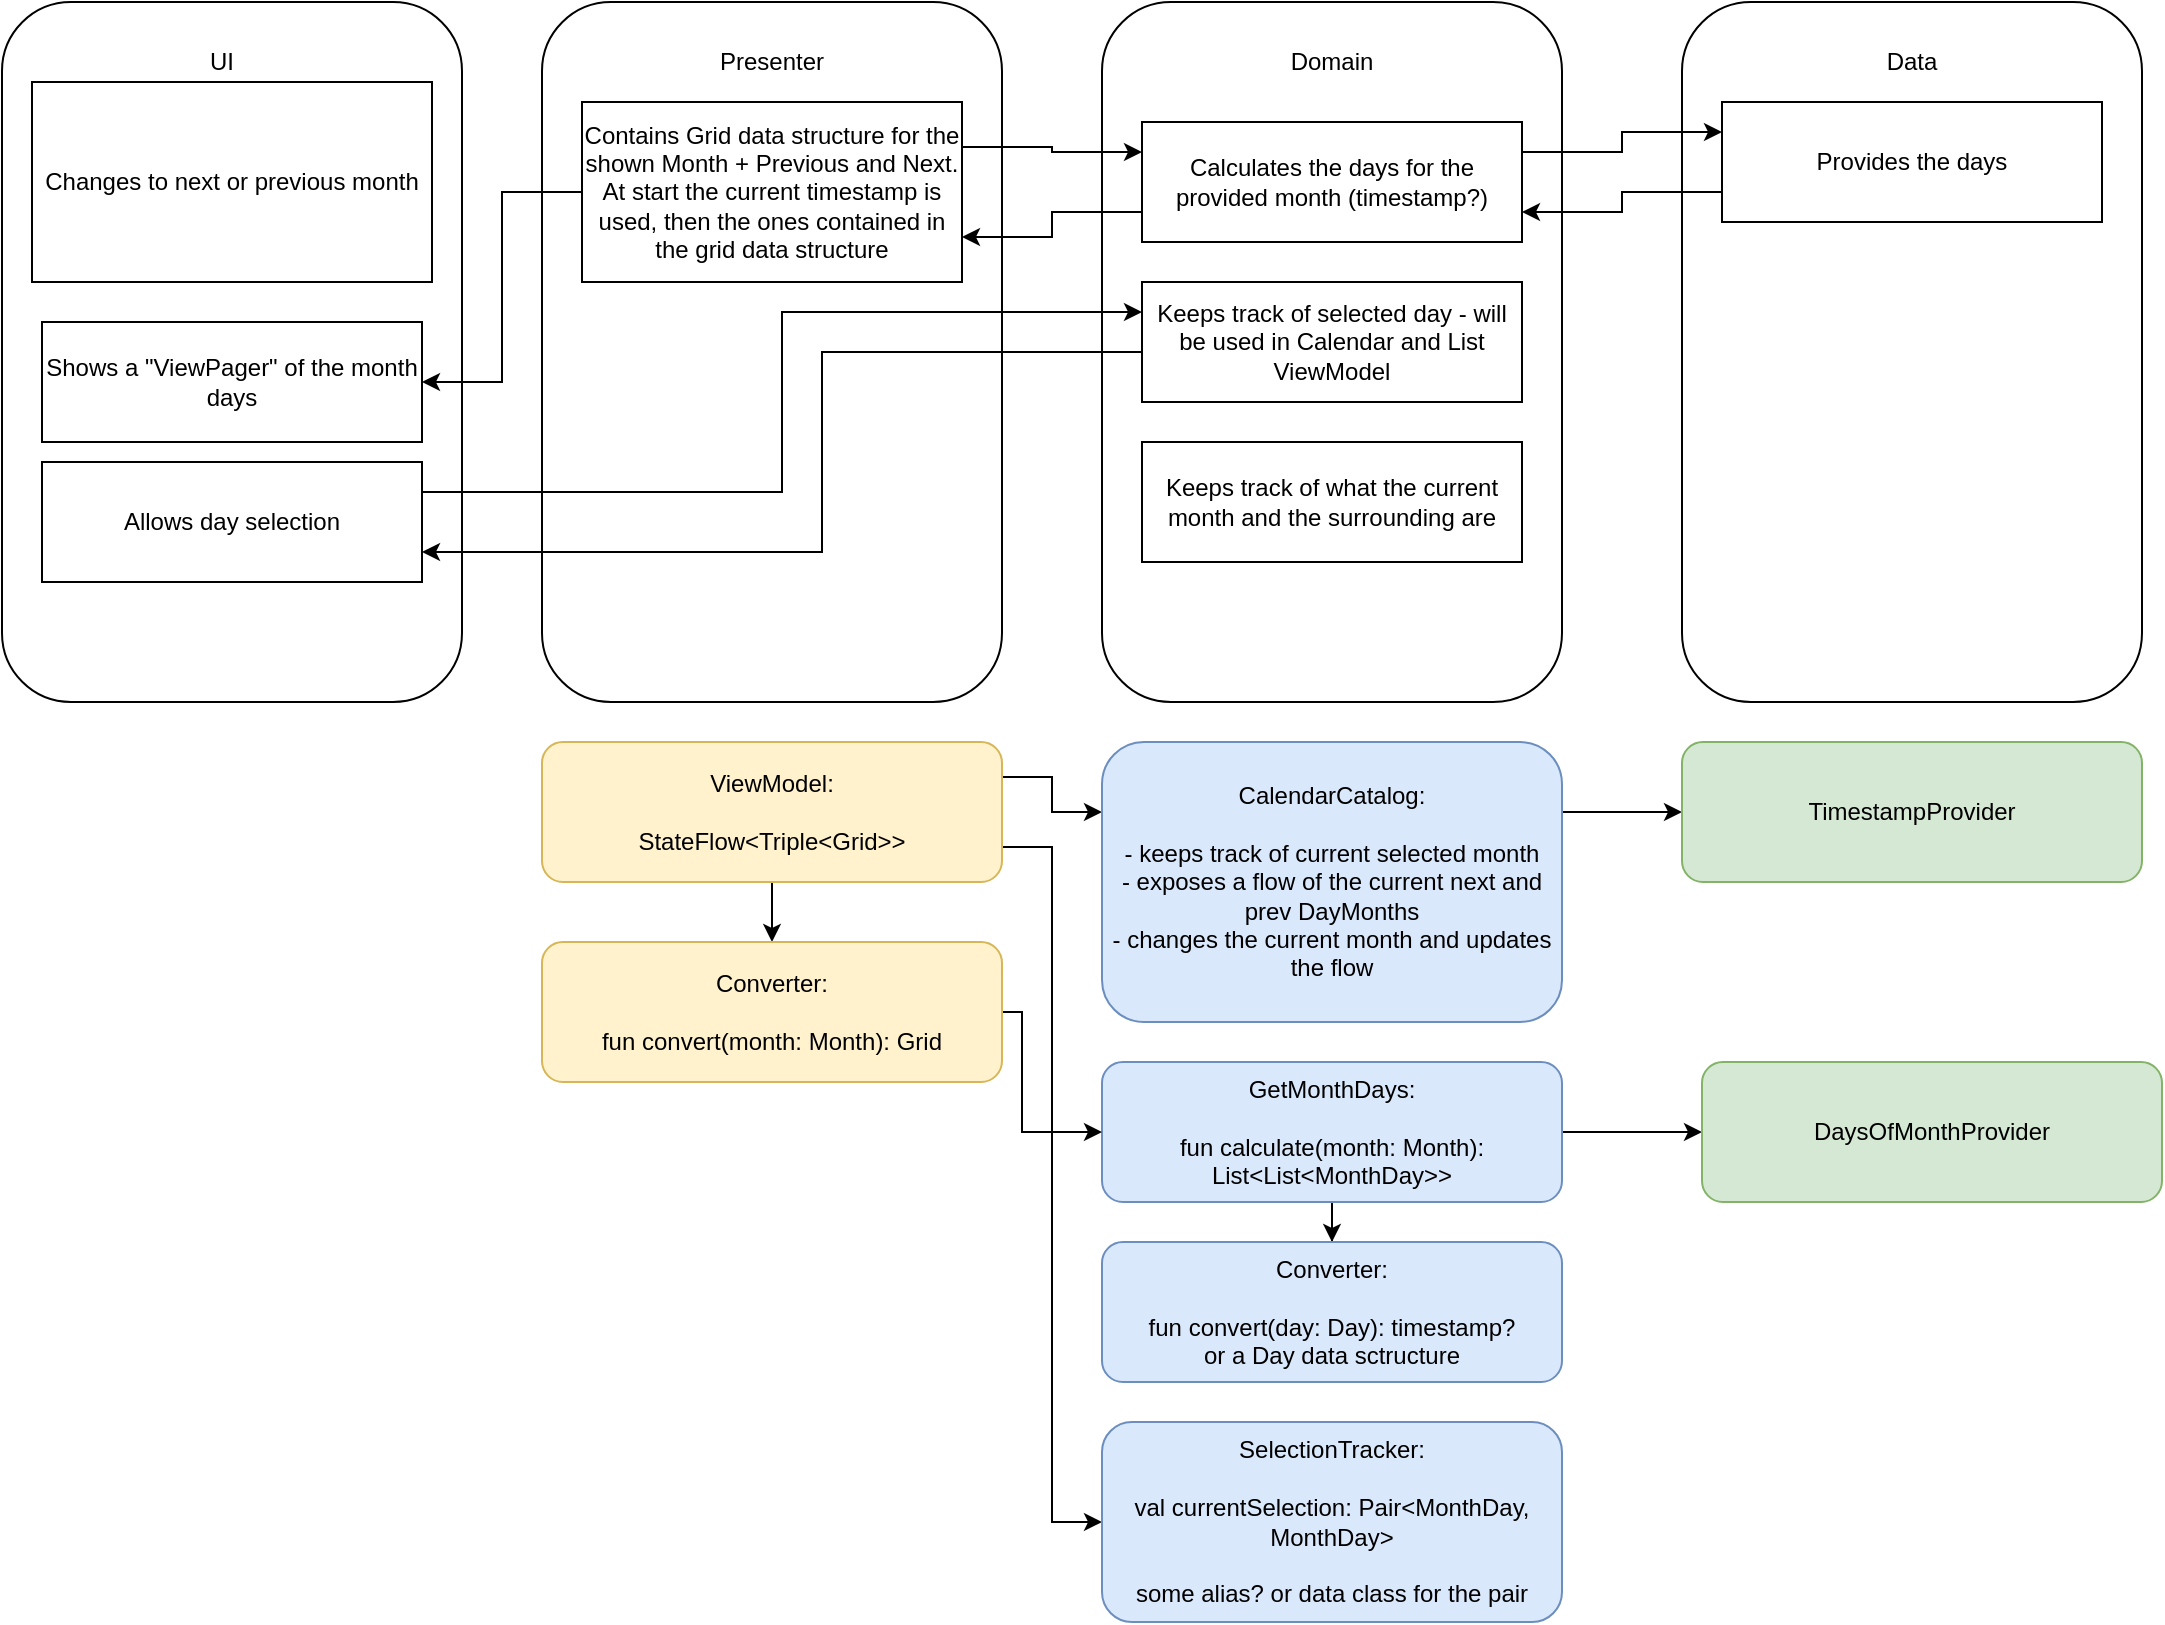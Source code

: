 <mxfile version="14.7.7" type="device"><diagram id="Y_LILHhCfpkfnle5ZBk0" name="Page-1"><mxGraphModel dx="456" dy="768" grid="1" gridSize="10" guides="1" tooltips="1" connect="1" arrows="1" fold="1" page="1" pageScale="1" pageWidth="5500" pageHeight="1100" math="0" shadow="0"><root><mxCell id="0"/><mxCell id="1" parent="0"/><mxCell id="kAcB1BVOghOHHOEq9Z3M-8" value="" style="rounded=1;whiteSpace=wrap;html=1;" vertex="1" parent="1"><mxGeometry x="620" y="10" width="230" height="350" as="geometry"/></mxCell><mxCell id="kAcB1BVOghOHHOEq9Z3M-2" value="" style="rounded=1;whiteSpace=wrap;html=1;" vertex="1" parent="1"><mxGeometry x="70" y="10" width="230" height="350" as="geometry"/></mxCell><mxCell id="kAcB1BVOghOHHOEq9Z3M-1" value="&lt;div&gt;Changes to next or previous month &lt;br&gt;&lt;/div&gt;" style="rounded=0;whiteSpace=wrap;html=1;" vertex="1" parent="1"><mxGeometry x="85" y="50" width="200" height="100" as="geometry"/></mxCell><mxCell id="kAcB1BVOghOHHOEq9Z3M-4" value="&lt;div&gt;UI&lt;/div&gt;" style="text;html=1;strokeColor=none;fillColor=none;align=center;verticalAlign=middle;whiteSpace=wrap;rounded=0;" vertex="1" parent="1"><mxGeometry x="160" y="30" width="40" height="20" as="geometry"/></mxCell><mxCell id="kAcB1BVOghOHHOEq9Z3M-6" value="" style="rounded=1;whiteSpace=wrap;html=1;" vertex="1" parent="1"><mxGeometry x="340" y="10" width="230" height="350" as="geometry"/></mxCell><mxCell id="kAcB1BVOghOHHOEq9Z3M-30" style="edgeStyle=orthogonalEdgeStyle;rounded=0;orthogonalLoop=1;jettySize=auto;html=1;exitX=0;exitY=0.75;exitDx=0;exitDy=0;entryX=1;entryY=0.75;entryDx=0;entryDy=0;" edge="1" parent="1" source="kAcB1BVOghOHHOEq9Z3M-5" target="kAcB1BVOghOHHOEq9Z3M-13"><mxGeometry relative="1" as="geometry"><Array as="points"><mxPoint x="480" y="185"/><mxPoint x="480" y="285"/></Array></mxGeometry></mxCell><mxCell id="kAcB1BVOghOHHOEq9Z3M-5" value="Keeps track of selected day - will be used in Calendar and List ViewModel" style="rounded=0;whiteSpace=wrap;html=1;" vertex="1" parent="1"><mxGeometry x="640" y="150" width="190" height="60" as="geometry"/></mxCell><mxCell id="kAcB1BVOghOHHOEq9Z3M-14" style="edgeStyle=orthogonalEdgeStyle;rounded=0;orthogonalLoop=1;jettySize=auto;html=1;exitX=0;exitY=0.5;exitDx=0;exitDy=0;entryX=1;entryY=0.5;entryDx=0;entryDy=0;" edge="1" parent="1" source="kAcB1BVOghOHHOEq9Z3M-7" target="kAcB1BVOghOHHOEq9Z3M-12"><mxGeometry relative="1" as="geometry"/></mxCell><mxCell id="kAcB1BVOghOHHOEq9Z3M-15" style="edgeStyle=orthogonalEdgeStyle;rounded=0;orthogonalLoop=1;jettySize=auto;html=1;exitX=1;exitY=0.25;exitDx=0;exitDy=0;entryX=0;entryY=0.25;entryDx=0;entryDy=0;" edge="1" parent="1" source="kAcB1BVOghOHHOEq9Z3M-7" target="kAcB1BVOghOHHOEq9Z3M-11"><mxGeometry relative="1" as="geometry"/></mxCell><mxCell id="kAcB1BVOghOHHOEq9Z3M-7" value="Contains Grid data structure for the shown Month + Previous and Next. At start the current timestamp is used, then the ones contained in the grid data structure" style="rounded=0;whiteSpace=wrap;html=1;" vertex="1" parent="1"><mxGeometry x="360" y="60" width="190" height="90" as="geometry"/></mxCell><mxCell id="kAcB1BVOghOHHOEq9Z3M-9" value="&lt;div&gt;Domain&lt;/div&gt;" style="text;html=1;strokeColor=none;fillColor=none;align=center;verticalAlign=middle;whiteSpace=wrap;rounded=0;" vertex="1" parent="1"><mxGeometry x="715" y="30" width="40" height="20" as="geometry"/></mxCell><mxCell id="kAcB1BVOghOHHOEq9Z3M-10" value="Presenter" style="text;html=1;strokeColor=none;fillColor=none;align=center;verticalAlign=middle;whiteSpace=wrap;rounded=0;" vertex="1" parent="1"><mxGeometry x="435" y="30" width="40" height="20" as="geometry"/></mxCell><mxCell id="kAcB1BVOghOHHOEq9Z3M-16" style="edgeStyle=orthogonalEdgeStyle;rounded=0;orthogonalLoop=1;jettySize=auto;html=1;exitX=0;exitY=0.75;exitDx=0;exitDy=0;entryX=1;entryY=0.75;entryDx=0;entryDy=0;" edge="1" parent="1" source="kAcB1BVOghOHHOEq9Z3M-11" target="kAcB1BVOghOHHOEq9Z3M-7"><mxGeometry relative="1" as="geometry"/></mxCell><mxCell id="kAcB1BVOghOHHOEq9Z3M-11" value="Calculates the days for the provided month (timestamp?)" style="rounded=0;whiteSpace=wrap;html=1;" vertex="1" parent="1"><mxGeometry x="640" y="70" width="190" height="60" as="geometry"/></mxCell><mxCell id="kAcB1BVOghOHHOEq9Z3M-12" value="Shows a &quot;ViewPager&quot; of the month days" style="rounded=0;whiteSpace=wrap;html=1;" vertex="1" parent="1"><mxGeometry x="90" y="170" width="190" height="60" as="geometry"/></mxCell><mxCell id="kAcB1BVOghOHHOEq9Z3M-29" style="edgeStyle=orthogonalEdgeStyle;rounded=0;orthogonalLoop=1;jettySize=auto;html=1;exitX=1;exitY=0.25;exitDx=0;exitDy=0;entryX=0;entryY=0.25;entryDx=0;entryDy=0;" edge="1" parent="1" source="kAcB1BVOghOHHOEq9Z3M-13" target="kAcB1BVOghOHHOEq9Z3M-5"><mxGeometry relative="1" as="geometry"/></mxCell><mxCell id="kAcB1BVOghOHHOEq9Z3M-13" value="&lt;div&gt;Allows day selection&lt;/div&gt;" style="rounded=0;whiteSpace=wrap;html=1;" vertex="1" parent="1"><mxGeometry x="90" y="240" width="190" height="60" as="geometry"/></mxCell><mxCell id="kAcB1BVOghOHHOEq9Z3M-39" style="edgeStyle=orthogonalEdgeStyle;rounded=0;orthogonalLoop=1;jettySize=auto;html=1;exitX=1;exitY=0.75;exitDx=0;exitDy=0;entryX=0;entryY=0.5;entryDx=0;entryDy=0;" edge="1" parent="1" source="kAcB1BVOghOHHOEq9Z3M-21" target="kAcB1BVOghOHHOEq9Z3M-32"><mxGeometry relative="1" as="geometry"/></mxCell><mxCell id="kAcB1BVOghOHHOEq9Z3M-40" style="edgeStyle=orthogonalEdgeStyle;rounded=0;orthogonalLoop=1;jettySize=auto;html=1;exitX=1;exitY=0.25;exitDx=0;exitDy=0;entryX=0;entryY=0.25;entryDx=0;entryDy=0;" edge="1" parent="1" source="kAcB1BVOghOHHOEq9Z3M-21" target="kAcB1BVOghOHHOEq9Z3M-33"><mxGeometry relative="1" as="geometry"/></mxCell><mxCell id="kAcB1BVOghOHHOEq9Z3M-49" style="edgeStyle=orthogonalEdgeStyle;rounded=0;orthogonalLoop=1;jettySize=auto;html=1;exitX=0.5;exitY=1;exitDx=0;exitDy=0;entryX=0.5;entryY=0;entryDx=0;entryDy=0;" edge="1" parent="1" source="kAcB1BVOghOHHOEq9Z3M-21" target="kAcB1BVOghOHHOEq9Z3M-31"><mxGeometry relative="1" as="geometry"/></mxCell><mxCell id="kAcB1BVOghOHHOEq9Z3M-21" value="&lt;div&gt;ViewModel:&lt;/div&gt;&lt;div&gt;&lt;br&gt;&lt;/div&gt;&lt;div&gt;StateFlow&amp;lt;Triple&amp;lt;Grid&amp;gt;&amp;gt;&lt;br&gt;&lt;/div&gt;" style="rounded=1;whiteSpace=wrap;html=1;fillColor=#fff2cc;strokeColor=#d6b656;" vertex="1" parent="1"><mxGeometry x="340" y="380" width="230" height="70" as="geometry"/></mxCell><mxCell id="kAcB1BVOghOHHOEq9Z3M-42" style="edgeStyle=orthogonalEdgeStyle;rounded=0;orthogonalLoop=1;jettySize=auto;html=1;exitX=0.5;exitY=1;exitDx=0;exitDy=0;" edge="1" parent="1" source="kAcB1BVOghOHHOEq9Z3M-22" target="kAcB1BVOghOHHOEq9Z3M-41"><mxGeometry relative="1" as="geometry"/></mxCell><mxCell id="kAcB1BVOghOHHOEq9Z3M-48" style="edgeStyle=orthogonalEdgeStyle;rounded=0;orthogonalLoop=1;jettySize=auto;html=1;exitX=1;exitY=0.5;exitDx=0;exitDy=0;entryX=0;entryY=0.5;entryDx=0;entryDy=0;" edge="1" parent="1" source="kAcB1BVOghOHHOEq9Z3M-22" target="kAcB1BVOghOHHOEq9Z3M-45"><mxGeometry relative="1" as="geometry"/></mxCell><mxCell id="kAcB1BVOghOHHOEq9Z3M-22" value="&lt;div&gt;GetMonthDays:&lt;/div&gt;&lt;div&gt;&lt;br&gt;&lt;/div&gt;&lt;div&gt;fun calculate(month: Month): List&amp;lt;List&amp;lt;MonthDay&amp;gt;&amp;gt;&lt;br&gt;&lt;/div&gt;" style="rounded=1;whiteSpace=wrap;html=1;fillColor=#dae8fc;strokeColor=#6c8ebf;" vertex="1" parent="1"><mxGeometry x="620" y="540" width="230" height="70" as="geometry"/></mxCell><mxCell id="kAcB1BVOghOHHOEq9Z3M-24" value="" style="rounded=1;whiteSpace=wrap;html=1;" vertex="1" parent="1"><mxGeometry x="910" y="10" width="230" height="350" as="geometry"/></mxCell><mxCell id="kAcB1BVOghOHHOEq9Z3M-25" value="Data" style="text;html=1;strokeColor=none;fillColor=none;align=center;verticalAlign=middle;whiteSpace=wrap;rounded=0;" vertex="1" parent="1"><mxGeometry x="1005" y="30" width="40" height="20" as="geometry"/></mxCell><mxCell id="kAcB1BVOghOHHOEq9Z3M-28" style="edgeStyle=orthogonalEdgeStyle;rounded=0;orthogonalLoop=1;jettySize=auto;html=1;exitX=0;exitY=0.75;exitDx=0;exitDy=0;entryX=1;entryY=0.75;entryDx=0;entryDy=0;" edge="1" parent="1" source="kAcB1BVOghOHHOEq9Z3M-26" target="kAcB1BVOghOHHOEq9Z3M-11"><mxGeometry relative="1" as="geometry"/></mxCell><mxCell id="kAcB1BVOghOHHOEq9Z3M-26" value="&lt;div&gt;Provides the days&lt;/div&gt;" style="rounded=0;whiteSpace=wrap;html=1;" vertex="1" parent="1"><mxGeometry x="930" y="60" width="190" height="60" as="geometry"/></mxCell><mxCell id="kAcB1BVOghOHHOEq9Z3M-27" style="edgeStyle=orthogonalEdgeStyle;rounded=0;orthogonalLoop=1;jettySize=auto;html=1;exitX=1;exitY=0.25;exitDx=0;exitDy=0;entryX=0;entryY=0.25;entryDx=0;entryDy=0;" edge="1" parent="1" source="kAcB1BVOghOHHOEq9Z3M-11" target="kAcB1BVOghOHHOEq9Z3M-26"><mxGeometry relative="1" as="geometry"/></mxCell><mxCell id="kAcB1BVOghOHHOEq9Z3M-50" style="edgeStyle=orthogonalEdgeStyle;rounded=0;orthogonalLoop=1;jettySize=auto;html=1;exitX=1;exitY=0.5;exitDx=0;exitDy=0;entryX=0;entryY=0.5;entryDx=0;entryDy=0;" edge="1" parent="1" source="kAcB1BVOghOHHOEq9Z3M-31" target="kAcB1BVOghOHHOEq9Z3M-22"><mxGeometry relative="1" as="geometry"><Array as="points"><mxPoint x="580" y="515"/><mxPoint x="580" y="575"/></Array></mxGeometry></mxCell><mxCell id="kAcB1BVOghOHHOEq9Z3M-31" value="&lt;div&gt;Converter:&lt;/div&gt;&lt;div&gt;&lt;br&gt;&lt;/div&gt;&lt;div&gt;fun convert(month: Month): Grid&lt;br&gt;&lt;/div&gt;" style="rounded=1;whiteSpace=wrap;html=1;fillColor=#fff2cc;strokeColor=#d6b656;" vertex="1" parent="1"><mxGeometry x="340" y="480" width="230" height="70" as="geometry"/></mxCell><mxCell id="kAcB1BVOghOHHOEq9Z3M-32" value="&lt;div&gt;SelectionTracker:&lt;/div&gt;&lt;div&gt;&lt;br&gt;&lt;/div&gt;&lt;div&gt;val currentSelection: Pair&amp;lt;MonthDay, MonthDay&amp;gt;&lt;/div&gt;&lt;div&gt;&lt;br&gt;&lt;/div&gt;&lt;div&gt;some alias? or data class for the pair&lt;/div&gt;" style="rounded=1;whiteSpace=wrap;html=1;fillColor=#dae8fc;strokeColor=#6c8ebf;" vertex="1" parent="1"><mxGeometry x="620" y="720" width="230" height="100" as="geometry"/></mxCell><mxCell id="kAcB1BVOghOHHOEq9Z3M-46" style="edgeStyle=orthogonalEdgeStyle;rounded=0;orthogonalLoop=1;jettySize=auto;html=1;exitX=1;exitY=0.25;exitDx=0;exitDy=0;entryX=0;entryY=0.5;entryDx=0;entryDy=0;" edge="1" parent="1" source="kAcB1BVOghOHHOEq9Z3M-33" target="kAcB1BVOghOHHOEq9Z3M-44"><mxGeometry relative="1" as="geometry"/></mxCell><mxCell id="kAcB1BVOghOHHOEq9Z3M-33" value="&lt;div&gt;CalendarCatalog:&lt;/div&gt;&lt;div&gt;&lt;br&gt;&lt;/div&gt;&lt;div&gt;- keeps track of current selected month&lt;br&gt;&lt;/div&gt;&lt;div&gt;- exposes a flow of the current next and prev DayMonths&lt;/div&gt;&lt;div&gt;- changes the current month and updates the flow&lt;br&gt;&lt;/div&gt;" style="rounded=1;whiteSpace=wrap;html=1;fillColor=#dae8fc;strokeColor=#6c8ebf;" vertex="1" parent="1"><mxGeometry x="620" y="380" width="230" height="140" as="geometry"/></mxCell><mxCell id="kAcB1BVOghOHHOEq9Z3M-34" value="&lt;div&gt;Keeps track of what the current month and the surrounding are&lt;/div&gt;" style="rounded=0;whiteSpace=wrap;html=1;" vertex="1" parent="1"><mxGeometry x="640" y="230" width="190" height="60" as="geometry"/></mxCell><mxCell id="kAcB1BVOghOHHOEq9Z3M-41" value="&lt;div&gt;Converter:&lt;/div&gt;&lt;div&gt;&lt;br&gt;&lt;/div&gt;&lt;div&gt;fun convert(day: Day): timestamp?&lt;/div&gt;&lt;div&gt;or a Day data sctructure&lt;br&gt;&lt;/div&gt;" style="rounded=1;whiteSpace=wrap;html=1;fillColor=#dae8fc;strokeColor=#6c8ebf;" vertex="1" parent="1"><mxGeometry x="620" y="630" width="230" height="70" as="geometry"/></mxCell><mxCell id="kAcB1BVOghOHHOEq9Z3M-44" value="&lt;div&gt;TimestampProvider&lt;/div&gt;" style="rounded=1;whiteSpace=wrap;html=1;fillColor=#d5e8d4;strokeColor=#82b366;" vertex="1" parent="1"><mxGeometry x="910" y="380" width="230" height="70" as="geometry"/></mxCell><mxCell id="kAcB1BVOghOHHOEq9Z3M-45" value="DaysOfMonthProvider" style="rounded=1;whiteSpace=wrap;html=1;fillColor=#d5e8d4;strokeColor=#82b366;" vertex="1" parent="1"><mxGeometry x="920" y="540" width="230" height="70" as="geometry"/></mxCell></root></mxGraphModel></diagram></mxfile>
